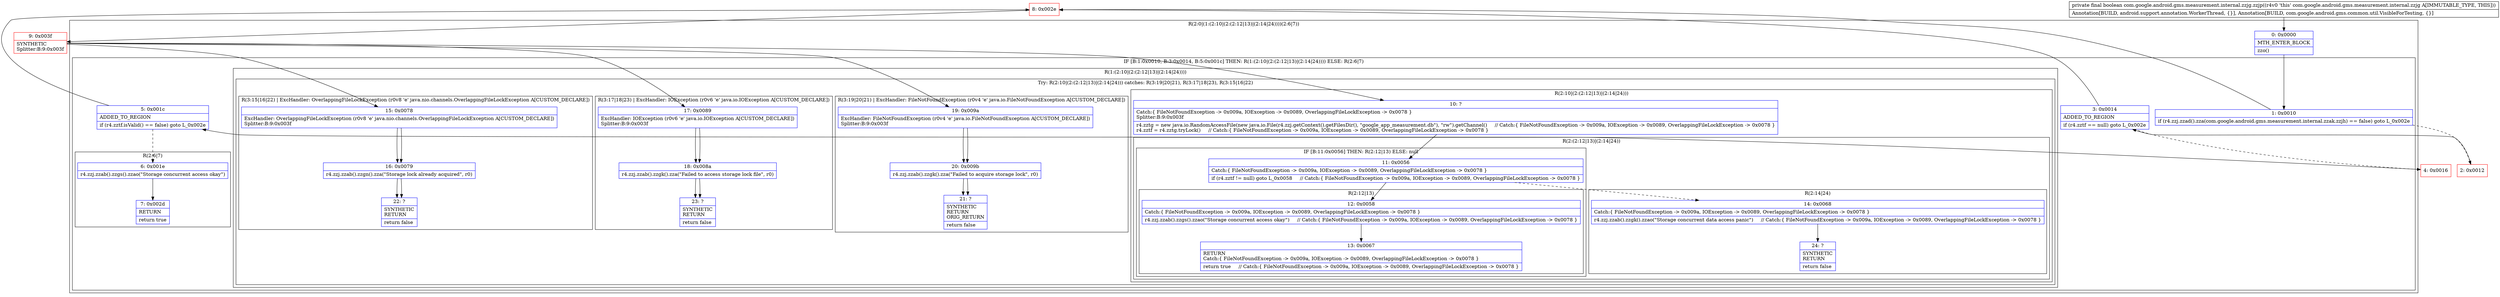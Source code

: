 digraph "CFG forcom.google.android.gms.measurement.internal.zzjg.zzjp()Z" {
subgraph cluster_Region_2105159728 {
label = "R(2:0|(1:(2:10|(2:(2:12|13)|(2:14|24))))(2:6|7))";
node [shape=record,color=blue];
Node_0 [shape=record,label="{0\:\ 0x0000|MTH_ENTER_BLOCK\l|zzo()\l}"];
subgraph cluster_IfRegion_1879711884 {
label = "IF [B:1:0x0010, B:3:0x0014, B:5:0x001c] THEN: R(1:(2:10|(2:(2:12|13)|(2:14|24)))) ELSE: R(2:6|7)";
node [shape=record,color=blue];
Node_1 [shape=record,label="{1\:\ 0x0010|if (r4.zzj.zzad().zza(com.google.android.gms.measurement.internal.zzak.zzjh) == false) goto L_0x002e\l}"];
Node_3 [shape=record,label="{3\:\ 0x0014|ADDED_TO_REGION\l|if (r4.zztf == null) goto L_0x002e\l}"];
Node_5 [shape=record,label="{5\:\ 0x001c|ADDED_TO_REGION\l|if (r4.zztf.isValid() == false) goto L_0x002e\l}"];
subgraph cluster_Region_2056282307 {
label = "R(1:(2:10|(2:(2:12|13)|(2:14|24))))";
node [shape=record,color=blue];
subgraph cluster_TryCatchRegion_1496247952 {
label = "Try: R(2:10|(2:(2:12|13)|(2:14|24))) catches: R(3:19|20|21), R(3:17|18|23), R(3:15|16|22)";
node [shape=record,color=blue];
subgraph cluster_Region_1970912821 {
label = "R(2:10|(2:(2:12|13)|(2:14|24)))";
node [shape=record,color=blue];
Node_10 [shape=record,label="{10\:\ ?|Catch:\{ FileNotFoundException \-\> 0x009a, IOException \-\> 0x0089, OverlappingFileLockException \-\> 0x0078 \}\lSplitter:B:9:0x003f\l|r4.zztg = new java.io.RandomAccessFile(new java.io.File(r4.zzj.getContext().getFilesDir(), \"google_app_measurement.db\"), \"rw\").getChannel()     \/\/ Catch:\{ FileNotFoundException \-\> 0x009a, IOException \-\> 0x0089, OverlappingFileLockException \-\> 0x0078 \}\lr4.zztf = r4.zztg.tryLock()     \/\/ Catch:\{ FileNotFoundException \-\> 0x009a, IOException \-\> 0x0089, OverlappingFileLockException \-\> 0x0078 \}\l}"];
subgraph cluster_Region_1414987350 {
label = "R(2:(2:12|13)|(2:14|24))";
node [shape=record,color=blue];
subgraph cluster_IfRegion_758717031 {
label = "IF [B:11:0x0056] THEN: R(2:12|13) ELSE: null";
node [shape=record,color=blue];
Node_11 [shape=record,label="{11\:\ 0x0056|Catch:\{ FileNotFoundException \-\> 0x009a, IOException \-\> 0x0089, OverlappingFileLockException \-\> 0x0078 \}\l|if (r4.zztf != null) goto L_0x0058     \/\/ Catch:\{ FileNotFoundException \-\> 0x009a, IOException \-\> 0x0089, OverlappingFileLockException \-\> 0x0078 \}\l}"];
subgraph cluster_Region_63781694 {
label = "R(2:12|13)";
node [shape=record,color=blue];
Node_12 [shape=record,label="{12\:\ 0x0058|Catch:\{ FileNotFoundException \-\> 0x009a, IOException \-\> 0x0089, OverlappingFileLockException \-\> 0x0078 \}\l|r4.zzj.zzab().zzgs().zzao(\"Storage concurrent access okay\")     \/\/ Catch:\{ FileNotFoundException \-\> 0x009a, IOException \-\> 0x0089, OverlappingFileLockException \-\> 0x0078 \}\l}"];
Node_13 [shape=record,label="{13\:\ 0x0067|RETURN\lCatch:\{ FileNotFoundException \-\> 0x009a, IOException \-\> 0x0089, OverlappingFileLockException \-\> 0x0078 \}\l|return true     \/\/ Catch:\{ FileNotFoundException \-\> 0x009a, IOException \-\> 0x0089, OverlappingFileLockException \-\> 0x0078 \}\l}"];
}
}
subgraph cluster_Region_1006478692 {
label = "R(2:14|24)";
node [shape=record,color=blue];
Node_14 [shape=record,label="{14\:\ 0x0068|Catch:\{ FileNotFoundException \-\> 0x009a, IOException \-\> 0x0089, OverlappingFileLockException \-\> 0x0078 \}\l|r4.zzj.zzab().zzgk().zzao(\"Storage concurrent data access panic\")     \/\/ Catch:\{ FileNotFoundException \-\> 0x009a, IOException \-\> 0x0089, OverlappingFileLockException \-\> 0x0078 \}\l}"];
Node_24 [shape=record,label="{24\:\ ?|SYNTHETIC\lRETURN\l|return false\l}"];
}
}
}
subgraph cluster_Region_1488607235 {
label = "R(3:19|20|21) | ExcHandler: FileNotFoundException (r0v4 'e' java.io.FileNotFoundException A[CUSTOM_DECLARE])\l";
node [shape=record,color=blue];
Node_19 [shape=record,label="{19\:\ 0x009a|ExcHandler: FileNotFoundException (r0v4 'e' java.io.FileNotFoundException A[CUSTOM_DECLARE])\lSplitter:B:9:0x003f\l}"];
Node_20 [shape=record,label="{20\:\ 0x009b|r4.zzj.zzab().zzgk().zza(\"Failed to acquire storage lock\", r0)\l}"];
Node_21 [shape=record,label="{21\:\ ?|SYNTHETIC\lRETURN\lORIG_RETURN\l|return false\l}"];
}
subgraph cluster_Region_1026923345 {
label = "R(3:17|18|23) | ExcHandler: IOException (r0v6 'e' java.io.IOException A[CUSTOM_DECLARE])\l";
node [shape=record,color=blue];
Node_17 [shape=record,label="{17\:\ 0x0089|ExcHandler: IOException (r0v6 'e' java.io.IOException A[CUSTOM_DECLARE])\lSplitter:B:9:0x003f\l}"];
Node_18 [shape=record,label="{18\:\ 0x008a|r4.zzj.zzab().zzgk().zza(\"Failed to access storage lock file\", r0)\l}"];
Node_23 [shape=record,label="{23\:\ ?|SYNTHETIC\lRETURN\l|return false\l}"];
}
subgraph cluster_Region_1464550146 {
label = "R(3:15|16|22) | ExcHandler: OverlappingFileLockException (r0v8 'e' java.nio.channels.OverlappingFileLockException A[CUSTOM_DECLARE])\l";
node [shape=record,color=blue];
Node_15 [shape=record,label="{15\:\ 0x0078|ExcHandler: OverlappingFileLockException (r0v8 'e' java.nio.channels.OverlappingFileLockException A[CUSTOM_DECLARE])\lSplitter:B:9:0x003f\l}"];
Node_16 [shape=record,label="{16\:\ 0x0079|r4.zzj.zzab().zzgn().zza(\"Storage lock already acquired\", r0)\l}"];
Node_22 [shape=record,label="{22\:\ ?|SYNTHETIC\lRETURN\l|return false\l}"];
}
}
}
subgraph cluster_Region_30087690 {
label = "R(2:6|7)";
node [shape=record,color=blue];
Node_6 [shape=record,label="{6\:\ 0x001e|r4.zzj.zzab().zzgs().zzao(\"Storage concurrent access okay\")\l}"];
Node_7 [shape=record,label="{7\:\ 0x002d|RETURN\l|return true\l}"];
}
}
}
subgraph cluster_Region_1488607235 {
label = "R(3:19|20|21) | ExcHandler: FileNotFoundException (r0v4 'e' java.io.FileNotFoundException A[CUSTOM_DECLARE])\l";
node [shape=record,color=blue];
Node_19 [shape=record,label="{19\:\ 0x009a|ExcHandler: FileNotFoundException (r0v4 'e' java.io.FileNotFoundException A[CUSTOM_DECLARE])\lSplitter:B:9:0x003f\l}"];
Node_20 [shape=record,label="{20\:\ 0x009b|r4.zzj.zzab().zzgk().zza(\"Failed to acquire storage lock\", r0)\l}"];
Node_21 [shape=record,label="{21\:\ ?|SYNTHETIC\lRETURN\lORIG_RETURN\l|return false\l}"];
}
subgraph cluster_Region_1026923345 {
label = "R(3:17|18|23) | ExcHandler: IOException (r0v6 'e' java.io.IOException A[CUSTOM_DECLARE])\l";
node [shape=record,color=blue];
Node_17 [shape=record,label="{17\:\ 0x0089|ExcHandler: IOException (r0v6 'e' java.io.IOException A[CUSTOM_DECLARE])\lSplitter:B:9:0x003f\l}"];
Node_18 [shape=record,label="{18\:\ 0x008a|r4.zzj.zzab().zzgk().zza(\"Failed to access storage lock file\", r0)\l}"];
Node_23 [shape=record,label="{23\:\ ?|SYNTHETIC\lRETURN\l|return false\l}"];
}
subgraph cluster_Region_1464550146 {
label = "R(3:15|16|22) | ExcHandler: OverlappingFileLockException (r0v8 'e' java.nio.channels.OverlappingFileLockException A[CUSTOM_DECLARE])\l";
node [shape=record,color=blue];
Node_15 [shape=record,label="{15\:\ 0x0078|ExcHandler: OverlappingFileLockException (r0v8 'e' java.nio.channels.OverlappingFileLockException A[CUSTOM_DECLARE])\lSplitter:B:9:0x003f\l}"];
Node_16 [shape=record,label="{16\:\ 0x0079|r4.zzj.zzab().zzgn().zza(\"Storage lock already acquired\", r0)\l}"];
Node_22 [shape=record,label="{22\:\ ?|SYNTHETIC\lRETURN\l|return false\l}"];
}
Node_2 [shape=record,color=red,label="{2\:\ 0x0012}"];
Node_4 [shape=record,color=red,label="{4\:\ 0x0016}"];
Node_8 [shape=record,color=red,label="{8\:\ 0x002e}"];
Node_9 [shape=record,color=red,label="{9\:\ 0x003f|SYNTHETIC\lSplitter:B:9:0x003f\l}"];
MethodNode[shape=record,label="{private final boolean com.google.android.gms.measurement.internal.zzjg.zzjp((r4v0 'this' com.google.android.gms.measurement.internal.zzjg A[IMMUTABLE_TYPE, THIS]))  | Annotation[BUILD, android.support.annotation.WorkerThread, \{\}], Annotation[BUILD, com.google.android.gms.common.util.VisibleForTesting, \{\}]\l}"];
MethodNode -> Node_0;
Node_0 -> Node_1;
Node_1 -> Node_2[style=dashed];
Node_1 -> Node_8;
Node_3 -> Node_4[style=dashed];
Node_3 -> Node_8;
Node_5 -> Node_6[style=dashed];
Node_5 -> Node_8;
Node_10 -> Node_11;
Node_11 -> Node_12;
Node_11 -> Node_14[style=dashed];
Node_12 -> Node_13;
Node_14 -> Node_24;
Node_19 -> Node_20;
Node_20 -> Node_21;
Node_17 -> Node_18;
Node_18 -> Node_23;
Node_15 -> Node_16;
Node_16 -> Node_22;
Node_6 -> Node_7;
Node_19 -> Node_20;
Node_20 -> Node_21;
Node_17 -> Node_18;
Node_18 -> Node_23;
Node_15 -> Node_16;
Node_16 -> Node_22;
Node_2 -> Node_3;
Node_4 -> Node_5;
Node_8 -> Node_9;
Node_9 -> Node_10;
Node_9 -> Node_19;
Node_9 -> Node_17;
Node_9 -> Node_15;
}

